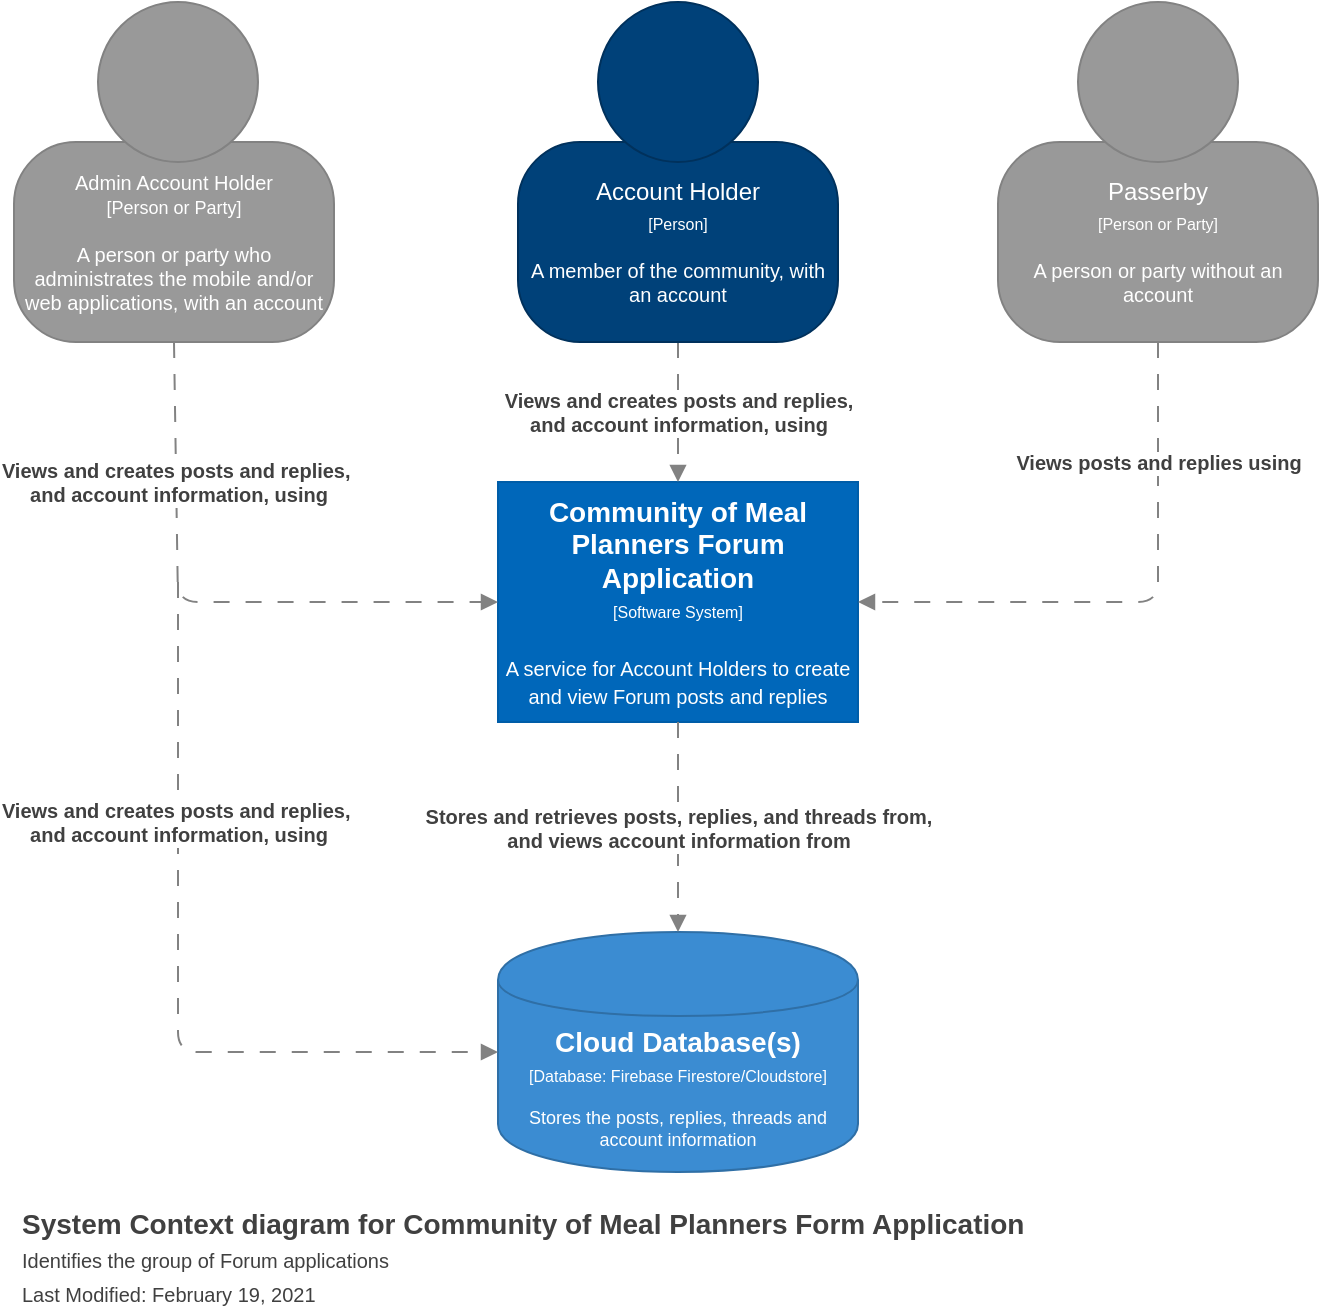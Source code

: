 <mxfile version="14.1.8" type="device"><diagram id="kidOW5zcf3k1HMQmGbtw" name="Page-1"><mxGraphModel dx="862" dy="853" grid="1" gridSize="10" guides="1" tooltips="1" connect="1" arrows="1" fold="1" page="1" pageScale="1" pageWidth="850" pageHeight="1100" math="0" shadow="0"><root><mxCell id="0"/><mxCell id="1" parent="0"/><object label="&lt;div&gt;&lt;span style=&quot;font-size: 14px&quot;&gt;&lt;b&gt;Community of Meal Planners Forum Application&lt;/b&gt;&lt;/span&gt;&lt;/div&gt;&lt;div&gt;&lt;span style=&quot;font-size: 8px&quot;&gt;[Software System]&lt;/span&gt;&lt;br&gt;&lt;/div&gt;&lt;div&gt;&lt;span style=&quot;font-size: 8px&quot;&gt;&lt;br&gt;&lt;/span&gt;&lt;/div&gt;&lt;div&gt;&lt;font size=&quot;1&quot;&gt;A service for Account Holders to create and view Forum posts and replies&lt;/font&gt;&lt;/div&gt;" placeholders="1" name="Software System Name" description="Description" id="YUgOeanNgUfthT4KUIWe-29"><mxCell style="rounded=0;whiteSpace=wrap;html=1;fillColor=#0067BA;fontColor=#FFFFFF;strokeColor=#005DA8;resizable=0;" parent="1" vertex="1"><mxGeometry x="252" y="240" width="180" height="120" as="geometry"/></mxCell></object><object label="&lt;div style=&quot;color: rgb(255 , 255 , 255) ; white-space: normal&quot;&gt;&lt;span style=&quot;font-size: 14px&quot;&gt;&lt;b&gt;Cloud Database(s)&lt;/b&gt;&lt;/span&gt;&lt;/div&gt;&lt;div style=&quot;color: rgb(255 , 255 , 255) ; font-size: 12px ; white-space: normal&quot;&gt;&lt;font style=&quot;font-size: 8px&quot;&gt;[Database: Firebase Firestore/Cloudstore]&lt;/font&gt;&lt;/div&gt;&lt;div style=&quot;color: rgb(255 , 255 , 255) ; white-space: normal ; font-size: 8px&quot;&gt;&lt;font style=&quot;line-height: 9.6px&quot;&gt;&lt;br&gt;&lt;/font&gt;&lt;/div&gt;&lt;div style=&quot;color: rgb(255 , 255 , 255) ; white-space: normal&quot;&gt;Stores the posts, replies, threads and account information&lt;/div&gt;" placeholders="1" name="Container Name" description="Description" technology="e.g. PostgreSQL" id="YUgOeanNgUfthT4KUIWe-31"><mxCell style="shape=cylinder;whiteSpace=wrap;html=1;boundedLbl=1;backgroundOutline=1;strokeColor=#2F6FA6;strokeWidth=1;fillColor=#3B8CD2;fontSize=9;fontColor=#000000;align=center;resizable=0;" parent="1" vertex="1"><mxGeometry x="252" y="465" width="180" height="120" as="geometry"/></mxCell></object><object label="&lt;b&gt;Views and creates posts and replies, &lt;br&gt;and account information, using&lt;/b&gt;" placeholders="1" name="Dependency Operation Name" technology="JDBC" id="YUgOeanNgUfthT4KUIWe-35"><mxCell style="endArrow=block;html=1;fontSize=10;fontColor=#404040;strokeWidth=1;endFill=1;dashed=1;dashPattern=8 8;strokeColor=#828282;elbow=vertical;exitX=0.5;exitY=1;exitDx=0;exitDy=0;entryX=0.5;entryY=0;entryDx=0;entryDy=0;" parent="1" target="YUgOeanNgUfthT4KUIWe-29" edge="1"><mxGeometry width="50" height="50" relative="1" as="geometry"><mxPoint x="342" y="170" as="sourcePoint"/><mxPoint x="420" y="330" as="targetPoint"/><mxPoint as="offset"/></mxGeometry></mxCell></object><object label="&lt;b&gt;Views posts and replies using&lt;/b&gt;" placeholders="1" name="Dependency Operation Name" technology="JDBC" id="YUgOeanNgUfthT4KUIWe-36"><mxCell style="endArrow=block;html=1;fontSize=10;fontColor=#404040;strokeWidth=1;endFill=1;dashed=1;dashPattern=8 8;strokeColor=#828282;elbow=vertical;exitX=0.5;exitY=1;exitDx=0;exitDy=0;entryX=1;entryY=0.5;entryDx=0;entryDy=0;" parent="1" source="M_J13i1rKmpkukNyctSo-8" target="YUgOeanNgUfthT4KUIWe-29" edge="1"><mxGeometry x="-0.571" width="50" height="50" relative="1" as="geometry"><mxPoint x="592.0" y="170" as="sourcePoint"/><mxPoint x="592.0" y="240" as="targetPoint"/><Array as="points"><mxPoint x="582" y="300"/></Array><mxPoint as="offset"/></mxGeometry></mxCell></object><object label="&lt;b&gt;Stores and retrieves posts, replies, and threads from, &lt;br&gt;and views account information from&lt;/b&gt;" placeholders="1" name="Dependency Operation Name" technology="JDBC" id="YUgOeanNgUfthT4KUIWe-38"><mxCell style="endArrow=block;html=1;fontSize=10;fontColor=#404040;strokeWidth=1;endFill=1;dashed=1;dashPattern=8 8;strokeColor=#828282;elbow=vertical;exitX=0.5;exitY=1;exitDx=0;exitDy=0;entryX=0.5;entryY=0;entryDx=0;entryDy=0;" parent="1" source="YUgOeanNgUfthT4KUIWe-29" target="YUgOeanNgUfthT4KUIWe-31" edge="1"><mxGeometry width="50" height="50" relative="1" as="geometry"><mxPoint x="220" y="330" as="sourcePoint"/><mxPoint x="420" y="330" as="targetPoint"/></mxGeometry></mxCell></object><object label="&lt;b&gt;Views and creates posts and replies,&amp;nbsp;&lt;br&gt;and account information, using&lt;/b&gt;" placeholders="1" name="Dependency Operation Name" technology="JDBC" id="YUgOeanNgUfthT4KUIWe-41"><mxCell style="endArrow=block;html=1;fontSize=10;fontColor=#404040;strokeWidth=1;endFill=1;dashed=1;dashPattern=8 8;strokeColor=#828282;elbow=vertical;exitX=0.5;exitY=1;exitDx=0;exitDy=0;entryX=0;entryY=0.5;entryDx=0;entryDy=0;" parent="1" source="M_J13i1rKmpkukNyctSo-5" target="YUgOeanNgUfthT4KUIWe-29" edge="1"><mxGeometry x="-0.517" y="1" width="50" height="50" relative="1" as="geometry"><mxPoint x="-10" y="170" as="sourcePoint"/><mxPoint x="-8" y="240" as="targetPoint"/><Array as="points"><mxPoint x="92" y="300"/></Array><mxPoint as="offset"/></mxGeometry></mxCell></object><object label="System Context diagram for Community of Meal Planners Form Application&lt;br style=&quot;font-size: 10px&quot;&gt;&lt;font size=&quot;1&quot;&gt;&lt;span style=&quot;font-weight: 400&quot;&gt;Identifies the group of Forum applications&lt;br&gt;Last Modified: February 19, 2021&lt;/span&gt;&lt;/font&gt;" placeholders="1" name="Diagram Name" description="Description" id="YUgOeanNgUfthT4KUIWe-43"><mxCell style="text;html=1;resizable=0;points=[];autosize=1;align=left;verticalAlign=top;spacingTop=-4;fontSize=14;fontColor=#404040;fontStyle=1" parent="1" vertex="1"><mxGeometry x="12" y="600" width="520" height="50" as="geometry"/></mxCell></object><object label="" placeholders="1" instruction="edit data of the lower shape within the group" id="M_J13i1rKmpkukNyctSo-1"><mxCell style="group;resizable=0;" parent="1" vertex="1" connectable="0"><mxGeometry x="262" width="160" height="170" as="geometry"/></mxCell></object><object label="&lt;div&gt;&lt;font color=&quot;#ffffff&quot;&gt;Account Holder&lt;br&gt;&lt;font style=&quot;font-size: 8px&quot;&gt;[Person]&lt;/font&gt;&lt;/font&gt;&lt;/div&gt;&lt;div style=&quot;font-size: 10px&quot;&gt;&lt;font color=&quot;#ffffff&quot; style=&quot;font-size: 10px&quot;&gt;&lt;span style=&quot;font-size: 8px&quot;&gt;&lt;br&gt;&lt;/span&gt;A member of the community, with an account&lt;/font&gt;&lt;br&gt;&lt;/div&gt;" name="Actor Name" description="Description" placeholders="1" id="M_J13i1rKmpkukNyctSo-2"><mxCell style="rounded=1;whiteSpace=wrap;html=1;strokeColor=#00315C;fillColor=#004179;fontColor=#000000;arcSize=31;" parent="M_J13i1rKmpkukNyctSo-1" vertex="1"><mxGeometry y="70" width="160" height="100" as="geometry"/></mxCell></object><mxCell id="M_J13i1rKmpkukNyctSo-3" value="" style="ellipse;whiteSpace=wrap;html=1;aspect=fixed;strokeColor=#00315C;fillColor=#004179;fontColor=#000000;" parent="M_J13i1rKmpkukNyctSo-1" vertex="1"><mxGeometry x="40" width="80" height="80" as="geometry"/></mxCell><object label="" placeholders="1" instruction="edit data of the lower shape within the group" id="M_J13i1rKmpkukNyctSo-4"><mxCell style="group;resizable=0;" parent="1" vertex="1" connectable="0"><mxGeometry x="12" width="160" height="170" as="geometry"/></mxCell></object><object label="&lt;div style=&quot;font-size: 10px&quot;&gt;&lt;font color=&quot;#ffffff&quot; style=&quot;font-size: 10px&quot;&gt;&lt;span&gt;Admin Account Holder&lt;/span&gt;&lt;br&gt;&lt;span&gt;&lt;font style=&quot;font-size: 9px&quot;&gt;[Person or Party]&lt;/font&gt;&lt;/span&gt;&lt;br&gt;&lt;span&gt;&lt;br&gt;&lt;/span&gt;&lt;/font&gt;&lt;/div&gt;&lt;div style=&quot;font-size: 10px&quot;&gt;&lt;font color=&quot;#ffffff&quot; style=&quot;font-size: 10px&quot;&gt;&lt;span&gt;A person or party who administrates the mobile and/or web applications, with an account&lt;/span&gt;&lt;/font&gt;&lt;br&gt;&lt;/div&gt;" name="External Actor Name" description="Description" placeholders="1" id="M_J13i1rKmpkukNyctSo-5"><mxCell style="rounded=1;whiteSpace=wrap;html=1;strokeColor=#828282;fillColor=#999999;fontColor=#000000;arcSize=31;" parent="M_J13i1rKmpkukNyctSo-4" vertex="1"><mxGeometry x="-2" y="70" width="160" height="100" as="geometry"/></mxCell></object><mxCell id="M_J13i1rKmpkukNyctSo-6" value="" style="ellipse;whiteSpace=wrap;html=1;aspect=fixed;strokeColor=#828282;fillColor=#999999;fontColor=#000000;" parent="M_J13i1rKmpkukNyctSo-4" vertex="1"><mxGeometry x="40" width="80" height="80" as="geometry"/></mxCell><object label="" placeholders="1" instruction="edit data of the lower shape within the group" id="M_J13i1rKmpkukNyctSo-7"><mxCell style="group;resizable=0;" parent="1" vertex="1" connectable="0"><mxGeometry x="502" width="160" height="170" as="geometry"/></mxCell></object><object label="&lt;div&gt;&lt;font color=&quot;#ffffff&quot;&gt;&lt;font&gt;Passerby&lt;/font&gt;&lt;/font&gt;&lt;/div&gt;&lt;div&gt;&lt;font color=&quot;#ffffff&quot;&gt;&lt;font style=&quot;font-size: 8px&quot;&gt;[Person or Party]&lt;/font&gt;&lt;/font&gt;&lt;/div&gt;&lt;div style=&quot;font-size: 10px&quot;&gt;&lt;font color=&quot;#ffffff&quot; style=&quot;font-size: 10px&quot;&gt;&lt;span style=&quot;font-size: 8px&quot;&gt;&lt;br&gt;&lt;/span&gt;A person or party without an account&lt;/font&gt;&lt;br&gt;&lt;/div&gt;" name="External Actor Name" description="Description" placeholders="1" id="M_J13i1rKmpkukNyctSo-8"><mxCell style="rounded=1;whiteSpace=wrap;html=1;strokeColor=#828282;fillColor=#999999;fontColor=#000000;arcSize=31;" parent="M_J13i1rKmpkukNyctSo-7" vertex="1"><mxGeometry y="70" width="160" height="100" as="geometry"/></mxCell></object><mxCell id="M_J13i1rKmpkukNyctSo-9" value="" style="ellipse;whiteSpace=wrap;html=1;aspect=fixed;strokeColor=#828282;fillColor=#999999;fontColor=#000000;" parent="M_J13i1rKmpkukNyctSo-7" vertex="1"><mxGeometry x="40" width="80" height="80" as="geometry"/></mxCell><object label="&lt;b&gt;Views and creates posts and replies,&amp;nbsp;&lt;br&gt;and account information, using&lt;/b&gt;" placeholders="1" name="Dependency Operation Name" technology="JDBC" id="M_J13i1rKmpkukNyctSo-10"><mxCell style="endArrow=block;html=1;fontSize=10;fontColor=#404040;strokeWidth=1;endFill=1;dashed=1;dashPattern=8 8;strokeColor=#828282;elbow=vertical;entryX=0;entryY=0.5;entryDx=0;entryDy=0;" parent="1" target="YUgOeanNgUfthT4KUIWe-31" edge="1"><mxGeometry x="-0.392" width="50" height="50" relative="1" as="geometry"><mxPoint x="92" y="290" as="sourcePoint"/><mxPoint x="262" y="310" as="targetPoint"/><Array as="points"><mxPoint x="92" y="525"/></Array><mxPoint as="offset"/></mxGeometry></mxCell></object></root></mxGraphModel></diagram></mxfile>